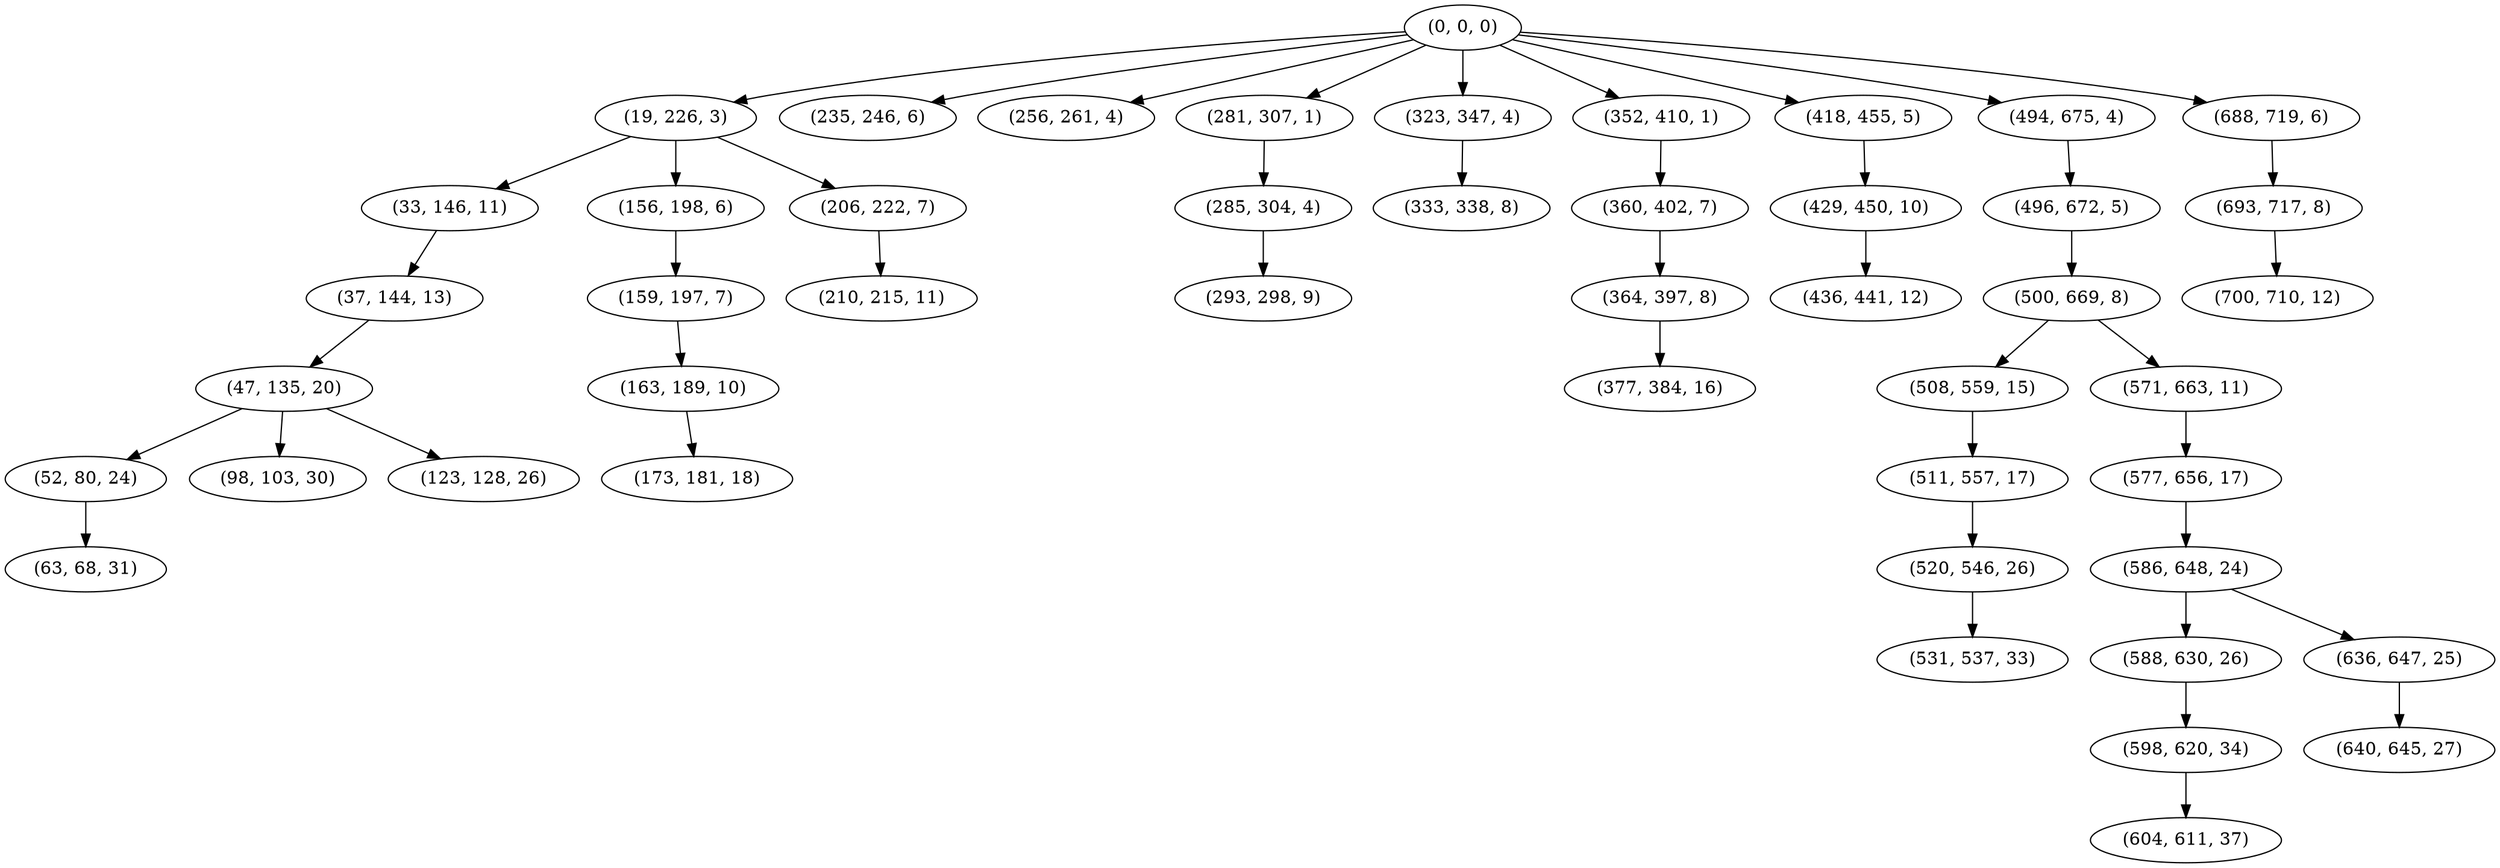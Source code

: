 digraph tree {
    "(0, 0, 0)";
    "(19, 226, 3)";
    "(33, 146, 11)";
    "(37, 144, 13)";
    "(47, 135, 20)";
    "(52, 80, 24)";
    "(63, 68, 31)";
    "(98, 103, 30)";
    "(123, 128, 26)";
    "(156, 198, 6)";
    "(159, 197, 7)";
    "(163, 189, 10)";
    "(173, 181, 18)";
    "(206, 222, 7)";
    "(210, 215, 11)";
    "(235, 246, 6)";
    "(256, 261, 4)";
    "(281, 307, 1)";
    "(285, 304, 4)";
    "(293, 298, 9)";
    "(323, 347, 4)";
    "(333, 338, 8)";
    "(352, 410, 1)";
    "(360, 402, 7)";
    "(364, 397, 8)";
    "(377, 384, 16)";
    "(418, 455, 5)";
    "(429, 450, 10)";
    "(436, 441, 12)";
    "(494, 675, 4)";
    "(496, 672, 5)";
    "(500, 669, 8)";
    "(508, 559, 15)";
    "(511, 557, 17)";
    "(520, 546, 26)";
    "(531, 537, 33)";
    "(571, 663, 11)";
    "(577, 656, 17)";
    "(586, 648, 24)";
    "(588, 630, 26)";
    "(598, 620, 34)";
    "(604, 611, 37)";
    "(636, 647, 25)";
    "(640, 645, 27)";
    "(688, 719, 6)";
    "(693, 717, 8)";
    "(700, 710, 12)";
    "(0, 0, 0)" -> "(19, 226, 3)";
    "(0, 0, 0)" -> "(235, 246, 6)";
    "(0, 0, 0)" -> "(256, 261, 4)";
    "(0, 0, 0)" -> "(281, 307, 1)";
    "(0, 0, 0)" -> "(323, 347, 4)";
    "(0, 0, 0)" -> "(352, 410, 1)";
    "(0, 0, 0)" -> "(418, 455, 5)";
    "(0, 0, 0)" -> "(494, 675, 4)";
    "(0, 0, 0)" -> "(688, 719, 6)";
    "(19, 226, 3)" -> "(33, 146, 11)";
    "(19, 226, 3)" -> "(156, 198, 6)";
    "(19, 226, 3)" -> "(206, 222, 7)";
    "(33, 146, 11)" -> "(37, 144, 13)";
    "(37, 144, 13)" -> "(47, 135, 20)";
    "(47, 135, 20)" -> "(52, 80, 24)";
    "(47, 135, 20)" -> "(98, 103, 30)";
    "(47, 135, 20)" -> "(123, 128, 26)";
    "(52, 80, 24)" -> "(63, 68, 31)";
    "(156, 198, 6)" -> "(159, 197, 7)";
    "(159, 197, 7)" -> "(163, 189, 10)";
    "(163, 189, 10)" -> "(173, 181, 18)";
    "(206, 222, 7)" -> "(210, 215, 11)";
    "(281, 307, 1)" -> "(285, 304, 4)";
    "(285, 304, 4)" -> "(293, 298, 9)";
    "(323, 347, 4)" -> "(333, 338, 8)";
    "(352, 410, 1)" -> "(360, 402, 7)";
    "(360, 402, 7)" -> "(364, 397, 8)";
    "(364, 397, 8)" -> "(377, 384, 16)";
    "(418, 455, 5)" -> "(429, 450, 10)";
    "(429, 450, 10)" -> "(436, 441, 12)";
    "(494, 675, 4)" -> "(496, 672, 5)";
    "(496, 672, 5)" -> "(500, 669, 8)";
    "(500, 669, 8)" -> "(508, 559, 15)";
    "(500, 669, 8)" -> "(571, 663, 11)";
    "(508, 559, 15)" -> "(511, 557, 17)";
    "(511, 557, 17)" -> "(520, 546, 26)";
    "(520, 546, 26)" -> "(531, 537, 33)";
    "(571, 663, 11)" -> "(577, 656, 17)";
    "(577, 656, 17)" -> "(586, 648, 24)";
    "(586, 648, 24)" -> "(588, 630, 26)";
    "(586, 648, 24)" -> "(636, 647, 25)";
    "(588, 630, 26)" -> "(598, 620, 34)";
    "(598, 620, 34)" -> "(604, 611, 37)";
    "(636, 647, 25)" -> "(640, 645, 27)";
    "(688, 719, 6)" -> "(693, 717, 8)";
    "(693, 717, 8)" -> "(700, 710, 12)";
}
